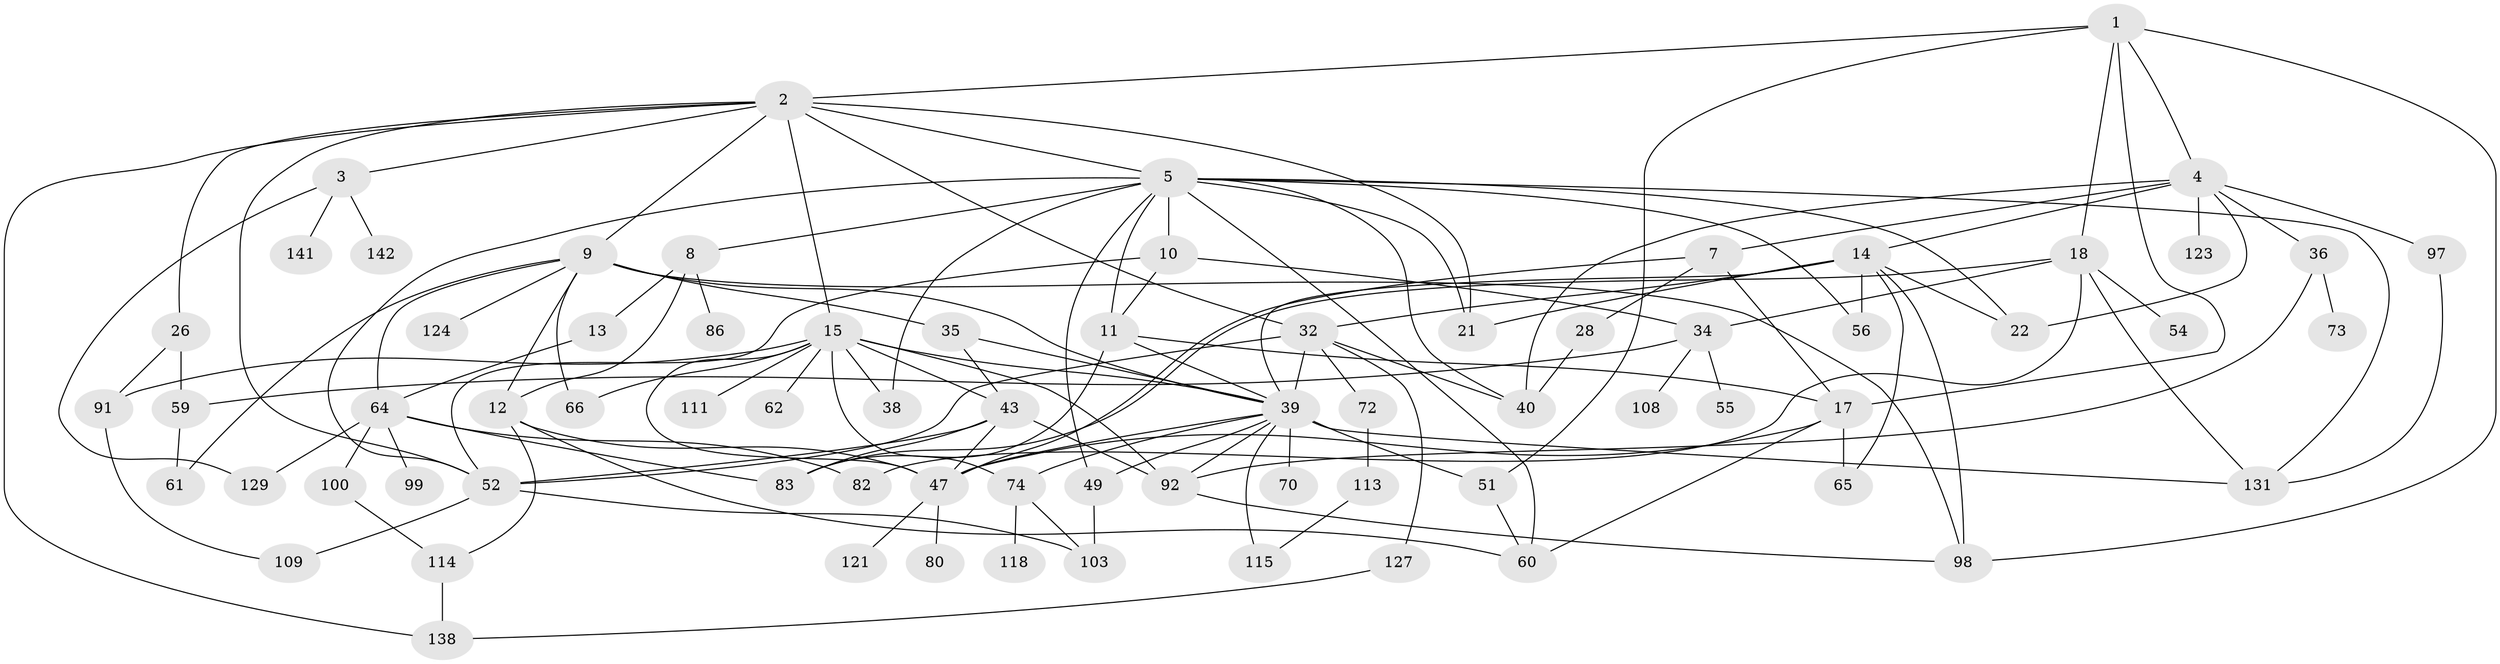 // original degree distribution, {6: 0.03424657534246575, 10: 0.00684931506849315, 5: 0.10273972602739725, 8: 0.0136986301369863, 2: 0.2534246575342466, 4: 0.17123287671232876, 3: 0.17123287671232876, 1: 0.23972602739726026, 7: 0.00684931506849315}
// Generated by graph-tools (version 1.1) at 2025/13/03/09/25 04:13:22]
// undirected, 73 vertices, 135 edges
graph export_dot {
graph [start="1"]
  node [color=gray90,style=filled];
  1 [super="+16+6"];
  2;
  3 [super="+79"];
  4 [super="+25"];
  5 [super="+24+145+37"];
  7;
  8;
  9 [super="+67+93+48"];
  10;
  11;
  12 [super="+20"];
  13;
  14 [super="+77"];
  15 [super="+117+44+19"];
  17 [super="+46+76"];
  18 [super="+29+33"];
  21;
  22 [super="+27"];
  26 [super="+102+30"];
  28;
  32 [super="+53"];
  34 [super="+42"];
  35;
  36 [super="+143"];
  38;
  39 [super="+89+50+41"];
  40;
  43 [super="+126+94"];
  47 [super="+71"];
  49 [super="+130"];
  51;
  52 [super="+119"];
  54;
  55;
  56 [super="+120+101"];
  59;
  60 [super="+90"];
  61 [super="+84"];
  62;
  64 [super="+85"];
  65;
  66 [super="+136"];
  70;
  72 [super="+75"];
  73;
  74;
  80;
  82;
  83 [super="+105"];
  86;
  91 [super="+95"];
  92 [super="+125+134+107"];
  97;
  98 [super="+106"];
  99;
  100;
  103;
  108;
  109;
  111;
  113;
  114;
  115;
  118;
  121;
  123;
  124;
  127;
  129;
  131 [super="+133"];
  138 [super="+140"];
  141;
  142;
  1 -- 2;
  1 -- 4;
  1 -- 18;
  1 -- 98;
  1 -- 51;
  1 -- 17;
  2 -- 3;
  2 -- 5;
  2 -- 9;
  2 -- 15;
  2 -- 21;
  2 -- 26;
  2 -- 32;
  2 -- 138;
  2 -- 52;
  3 -- 141;
  3 -- 142;
  3 -- 129;
  4 -- 7;
  4 -- 14;
  4 -- 36;
  4 -- 97;
  4 -- 22;
  4 -- 40;
  4 -- 123;
  5 -- 8;
  5 -- 10;
  5 -- 11;
  5 -- 21;
  5 -- 40;
  5 -- 131;
  5 -- 52;
  5 -- 56;
  5 -- 38;
  5 -- 49;
  5 -- 60;
  5 -- 22;
  7 -- 17;
  7 -- 28;
  7 -- 47;
  8 -- 12;
  8 -- 13;
  8 -- 86;
  9 -- 35;
  9 -- 124;
  9 -- 64;
  9 -- 61;
  9 -- 98;
  9 -- 39 [weight=2];
  9 -- 66;
  9 -- 12;
  10 -- 34;
  10 -- 11;
  10 -- 52;
  11 -- 83;
  11 -- 17;
  11 -- 39;
  12 -- 114;
  12 -- 60;
  12 -- 47 [weight=2];
  13 -- 64;
  14 -- 22;
  14 -- 39;
  14 -- 56;
  14 -- 65;
  14 -- 98;
  14 -- 21;
  14 -- 32 [weight=2];
  15 -- 38;
  15 -- 43;
  15 -- 92;
  15 -- 74;
  15 -- 111;
  15 -- 62;
  15 -- 66;
  15 -- 91;
  15 -- 47;
  15 -- 39;
  17 -- 65;
  17 -- 60;
  17 -- 47;
  18 -- 82;
  18 -- 83;
  18 -- 131;
  18 -- 54;
  18 -- 34;
  26 -- 59;
  26 -- 91;
  28 -- 40;
  32 -- 52;
  32 -- 72;
  32 -- 39;
  32 -- 40;
  32 -- 127;
  34 -- 108;
  34 -- 59;
  34 -- 55;
  35 -- 43;
  35 -- 39;
  36 -- 73;
  36 -- 92;
  39 -- 51;
  39 -- 131;
  39 -- 74;
  39 -- 92;
  39 -- 47;
  39 -- 70;
  39 -- 49;
  39 -- 115;
  43 -- 83;
  43 -- 52;
  43 -- 92;
  43 -- 47;
  47 -- 80;
  47 -- 121;
  49 -- 103;
  51 -- 60;
  52 -- 109;
  52 -- 103;
  59 -- 61;
  64 -- 129;
  64 -- 82;
  64 -- 99;
  64 -- 100;
  64 -- 83;
  72 -- 113;
  74 -- 118;
  74 -- 103;
  91 -- 109;
  92 -- 98;
  97 -- 131;
  100 -- 114;
  113 -- 115;
  114 -- 138;
  127 -- 138;
}
